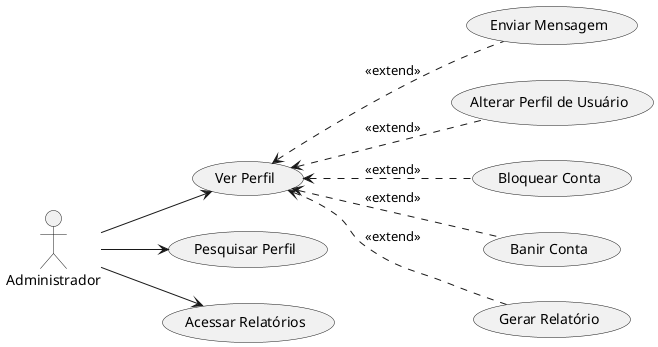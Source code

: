 @startuml "Admin"
left to right direction

actor Administrador as ADM

usecase "Ver Perfil" as verPerfil
usecase "Enviar Mensagem" as enviarMensagem
usecase "Pesquisar Perfil" as pesquisarPerfil
usecase "Alterar Perfil de Usuário" as alterarPerfilUser
usecase "Bloquear Conta" as bloquearConta
usecase "Banir Conta" as banirConta
usecase "Acessar Relatórios" as acessarRelatorio
usecase "Gerar Relatório" as gerarRelatorio

ADM --> verPerfil
verPerfil <.. enviarMensagem : <<extend>>
verPerfil <.. alterarPerfilUser : <<extend>>
verPerfil <.. banirConta : <<extend>>
verPerfil <.. bloquearConta : <<extend>>
ADM --> pesquisarPerfil
ADM --> acessarRelatorio
verPerfil <.. gerarRelatorio : <<extend>>

@enduml